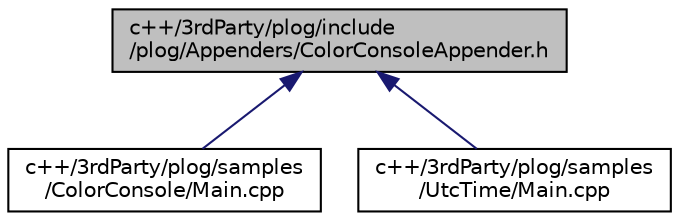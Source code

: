digraph "c++/3rdParty/plog/include/plog/Appenders/ColorConsoleAppender.h"
{
 // LATEX_PDF_SIZE
  bgcolor="transparent";
  edge [fontname="Helvetica",fontsize="10",labelfontname="Helvetica",labelfontsize="10"];
  node [fontname="Helvetica",fontsize="10",shape=record];
  Node1 [label="c++/3rdParty/plog/include\l/plog/Appenders/ColorConsoleAppender.h",height=0.2,width=0.4,color="black", fillcolor="grey75", style="filled", fontcolor="black",tooltip=" "];
  Node1 -> Node2 [dir="back",color="midnightblue",fontsize="10",style="solid",fontname="Helvetica"];
  Node2 [label="c++/3rdParty/plog/samples\l/ColorConsole/Main.cpp",height=0.2,width=0.4,color="black",URL="$3rd_party_2plog_2samples_2_color_console_2_main_8cpp.html",tooltip=" "];
  Node1 -> Node3 [dir="back",color="midnightblue",fontsize="10",style="solid",fontname="Helvetica"];
  Node3 [label="c++/3rdParty/plog/samples\l/UtcTime/Main.cpp",height=0.2,width=0.4,color="black",URL="$3rd_party_2plog_2samples_2_utc_time_2_main_8cpp.html",tooltip=" "];
}
